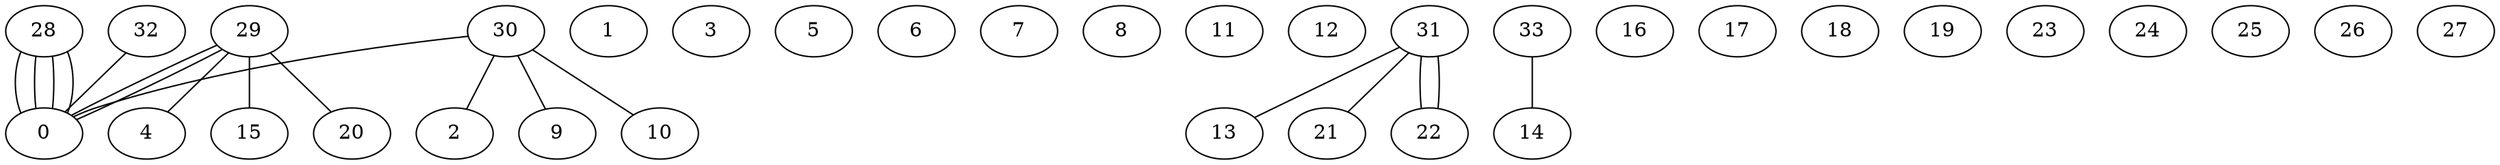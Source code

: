 graph G {
0;
1;
2;
3;
4;
5;
6;
7;
8;
9;
10;
11;
12;
13;
14;
15;
16;
17;
18;
19;
20;
21;
22;
23;
24;
25;
26;
27;
28;
29;
30;
31;
32;
33;
33--14 ;
32--0 ;
31--22 ;
31--21 ;
31--13 ;
31--22 ;
30--10 ;
30--9 ;
30--2 ;
30--0 ;
29--4 ;
29--15 ;
29--20 ;
29--0 ;
29--0 ;
28--0 ;
28--0 ;
28--0 ;
28--0 ;
}
